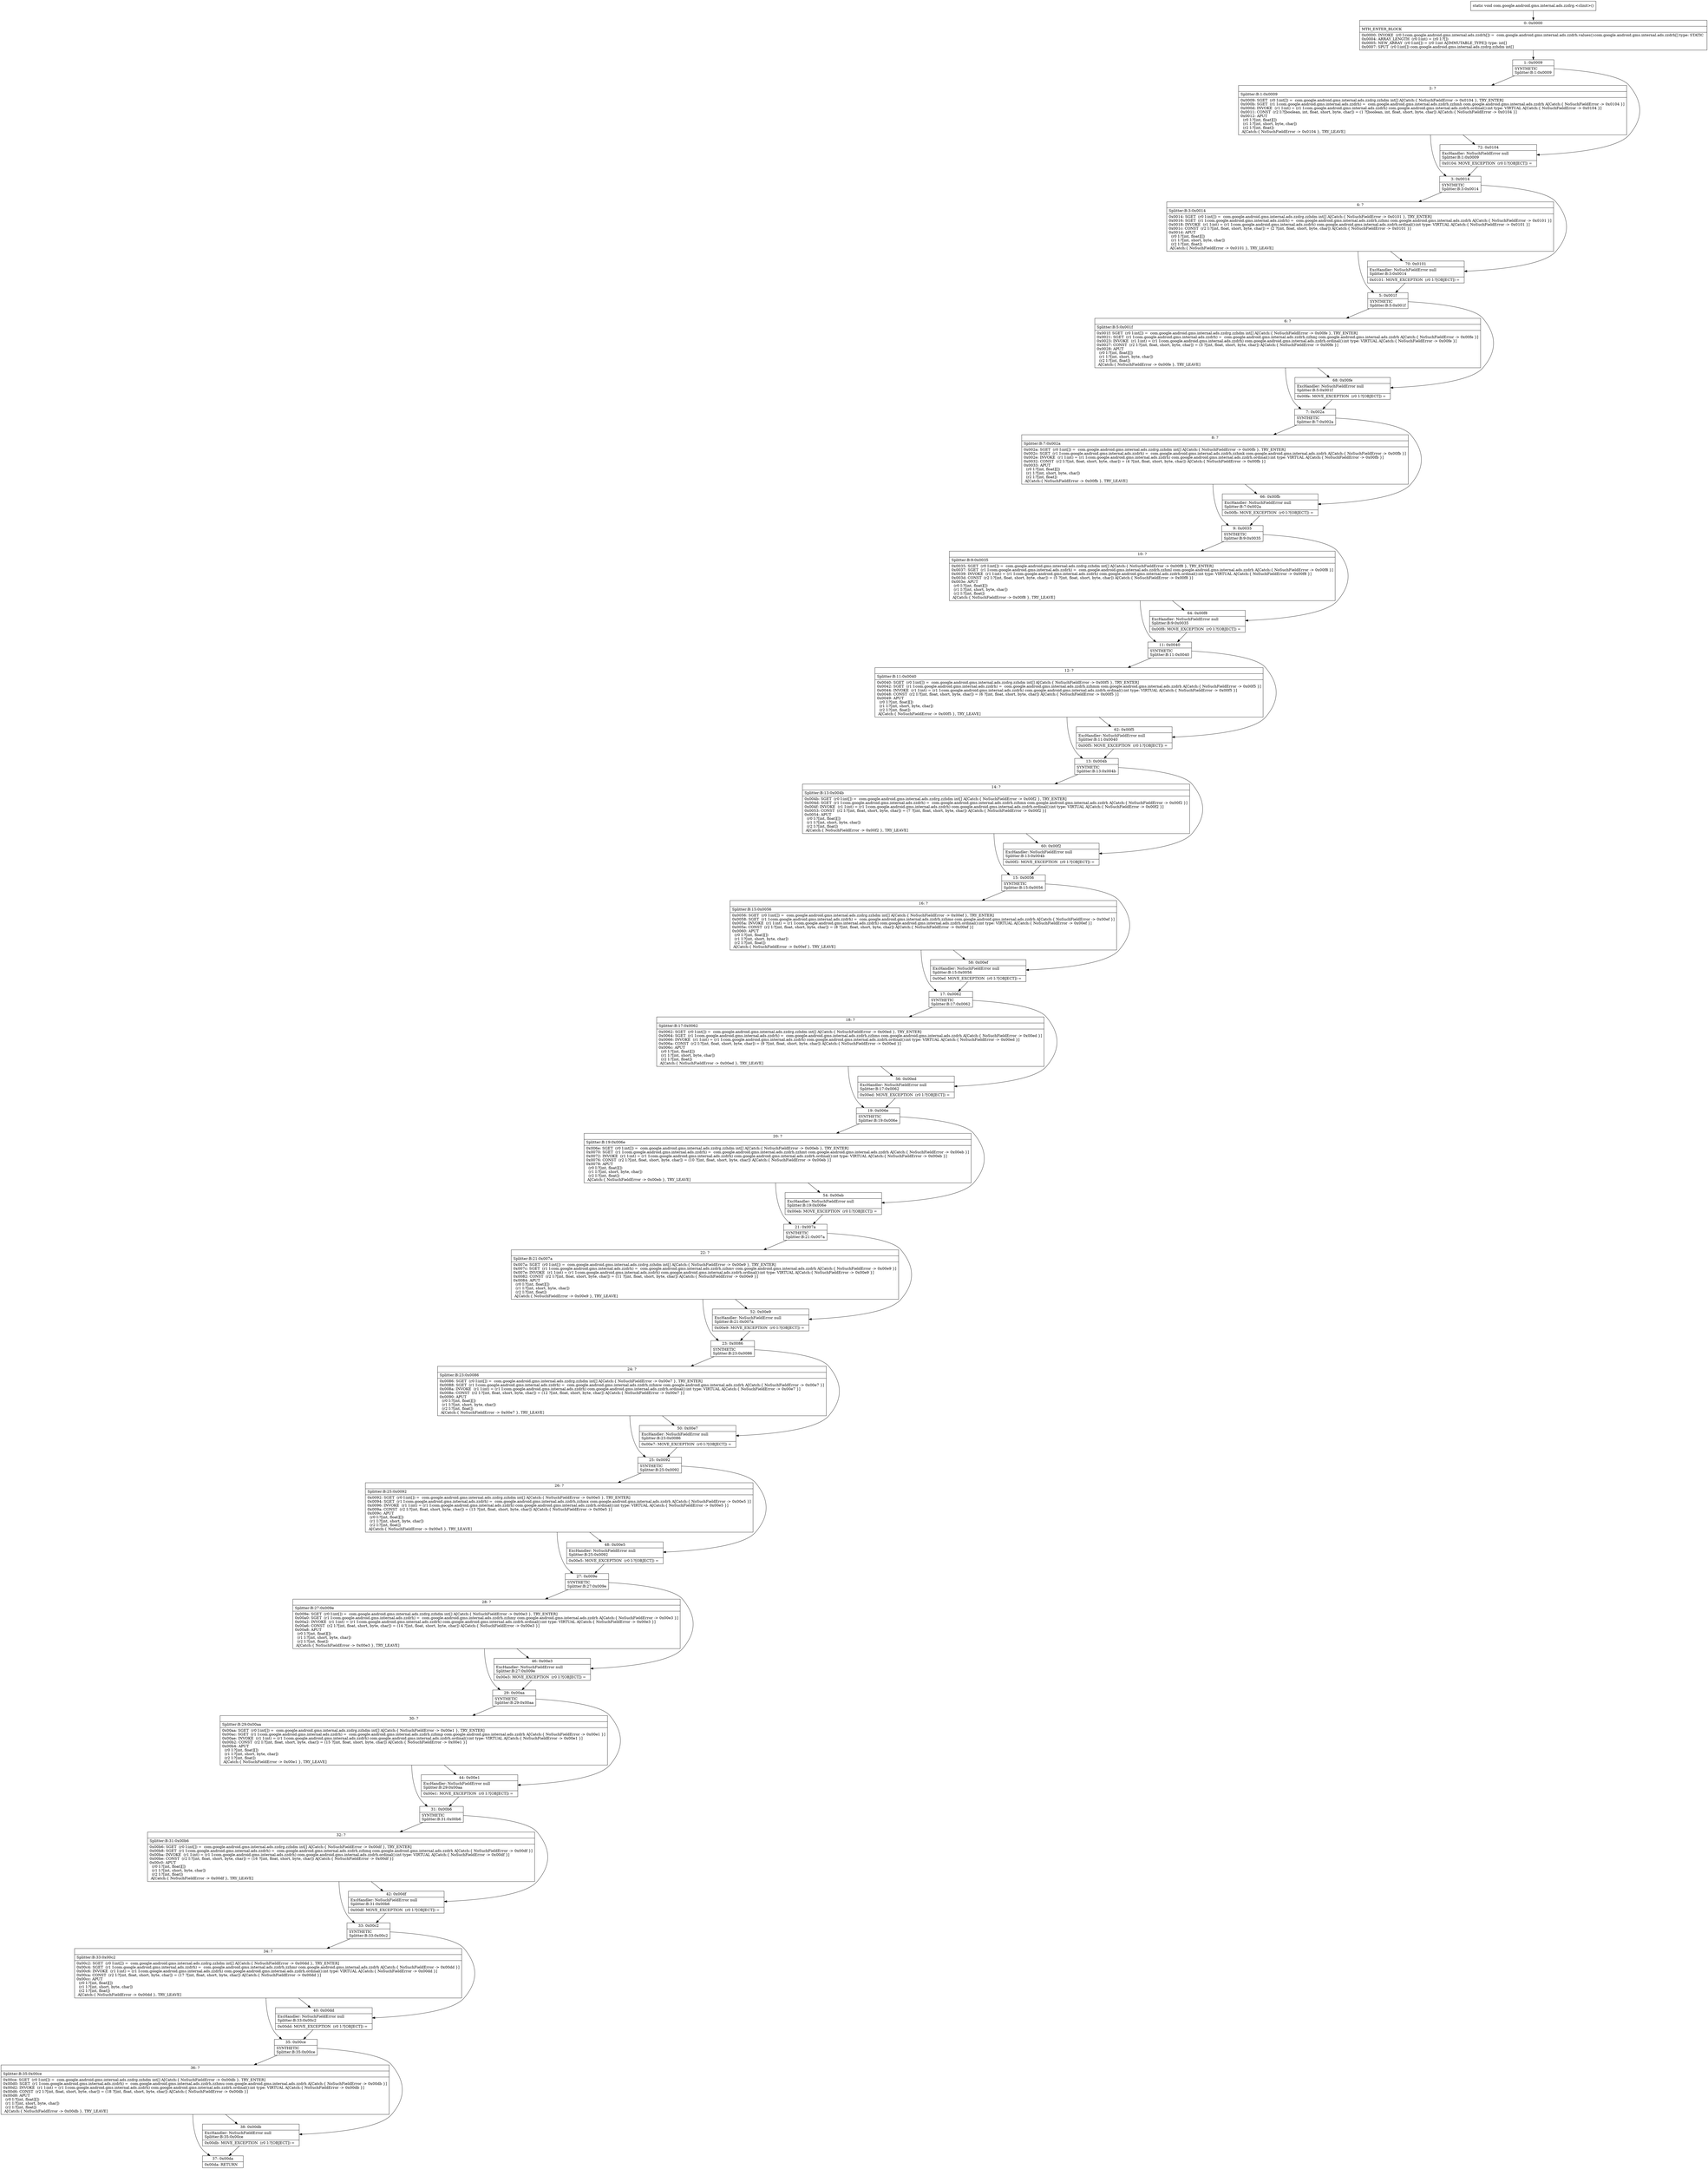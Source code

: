 digraph "CFG forcom.google.android.gms.internal.ads.zzdrg.\<clinit\>()V" {
Node_0 [shape=record,label="{0\:\ 0x0000|MTH_ENTER_BLOCK\l|0x0000: INVOKE  (r0 I:com.google.android.gms.internal.ads.zzdrh[]) =  com.google.android.gms.internal.ads.zzdrh.values():com.google.android.gms.internal.ads.zzdrh[] type: STATIC \l0x0004: ARRAY_LENGTH  (r0 I:int) = (r0 I:?[]) \l0x0005: NEW_ARRAY  (r0 I:int[]) = (r0 I:int A[IMMUTABLE_TYPE]) type: int[] \l0x0007: SPUT  (r0 I:int[]) com.google.android.gms.internal.ads.zzdrg.zzhdm int[] \l}"];
Node_1 [shape=record,label="{1\:\ 0x0009|SYNTHETIC\lSplitter:B:1:0x0009\l}"];
Node_2 [shape=record,label="{2\:\ ?|Splitter:B:1:0x0009\l|0x0009: SGET  (r0 I:int[]) =  com.google.android.gms.internal.ads.zzdrg.zzhdm int[] A[Catch:\{ NoSuchFieldError \-\> 0x0104 \}, TRY_ENTER]\l0x000b: SGET  (r1 I:com.google.android.gms.internal.ads.zzdrh) =  com.google.android.gms.internal.ads.zzdrh.zzhmh com.google.android.gms.internal.ads.zzdrh A[Catch:\{ NoSuchFieldError \-\> 0x0104 \}]\l0x000d: INVOKE  (r1 I:int) = (r1 I:com.google.android.gms.internal.ads.zzdrh) com.google.android.gms.internal.ads.zzdrh.ordinal():int type: VIRTUAL A[Catch:\{ NoSuchFieldError \-\> 0x0104 \}]\l0x0011: CONST  (r2 I:?[boolean, int, float, short, byte, char]) = (1 ?[boolean, int, float, short, byte, char]) A[Catch:\{ NoSuchFieldError \-\> 0x0104 \}]\l0x0012: APUT  \l  (r0 I:?[int, float][])\l  (r1 I:?[int, short, byte, char])\l  (r2 I:?[int, float])\l A[Catch:\{ NoSuchFieldError \-\> 0x0104 \}, TRY_LEAVE]\l}"];
Node_3 [shape=record,label="{3\:\ 0x0014|SYNTHETIC\lSplitter:B:3:0x0014\l}"];
Node_4 [shape=record,label="{4\:\ ?|Splitter:B:3:0x0014\l|0x0014: SGET  (r0 I:int[]) =  com.google.android.gms.internal.ads.zzdrg.zzhdm int[] A[Catch:\{ NoSuchFieldError \-\> 0x0101 \}, TRY_ENTER]\l0x0016: SGET  (r1 I:com.google.android.gms.internal.ads.zzdrh) =  com.google.android.gms.internal.ads.zzdrh.zzhmi com.google.android.gms.internal.ads.zzdrh A[Catch:\{ NoSuchFieldError \-\> 0x0101 \}]\l0x0018: INVOKE  (r1 I:int) = (r1 I:com.google.android.gms.internal.ads.zzdrh) com.google.android.gms.internal.ads.zzdrh.ordinal():int type: VIRTUAL A[Catch:\{ NoSuchFieldError \-\> 0x0101 \}]\l0x001c: CONST  (r2 I:?[int, float, short, byte, char]) = (2 ?[int, float, short, byte, char]) A[Catch:\{ NoSuchFieldError \-\> 0x0101 \}]\l0x001d: APUT  \l  (r0 I:?[int, float][])\l  (r1 I:?[int, short, byte, char])\l  (r2 I:?[int, float])\l A[Catch:\{ NoSuchFieldError \-\> 0x0101 \}, TRY_LEAVE]\l}"];
Node_5 [shape=record,label="{5\:\ 0x001f|SYNTHETIC\lSplitter:B:5:0x001f\l}"];
Node_6 [shape=record,label="{6\:\ ?|Splitter:B:5:0x001f\l|0x001f: SGET  (r0 I:int[]) =  com.google.android.gms.internal.ads.zzdrg.zzhdm int[] A[Catch:\{ NoSuchFieldError \-\> 0x00fe \}, TRY_ENTER]\l0x0021: SGET  (r1 I:com.google.android.gms.internal.ads.zzdrh) =  com.google.android.gms.internal.ads.zzdrh.zzhmj com.google.android.gms.internal.ads.zzdrh A[Catch:\{ NoSuchFieldError \-\> 0x00fe \}]\l0x0023: INVOKE  (r1 I:int) = (r1 I:com.google.android.gms.internal.ads.zzdrh) com.google.android.gms.internal.ads.zzdrh.ordinal():int type: VIRTUAL A[Catch:\{ NoSuchFieldError \-\> 0x00fe \}]\l0x0027: CONST  (r2 I:?[int, float, short, byte, char]) = (3 ?[int, float, short, byte, char]) A[Catch:\{ NoSuchFieldError \-\> 0x00fe \}]\l0x0028: APUT  \l  (r0 I:?[int, float][])\l  (r1 I:?[int, short, byte, char])\l  (r2 I:?[int, float])\l A[Catch:\{ NoSuchFieldError \-\> 0x00fe \}, TRY_LEAVE]\l}"];
Node_7 [shape=record,label="{7\:\ 0x002a|SYNTHETIC\lSplitter:B:7:0x002a\l}"];
Node_8 [shape=record,label="{8\:\ ?|Splitter:B:7:0x002a\l|0x002a: SGET  (r0 I:int[]) =  com.google.android.gms.internal.ads.zzdrg.zzhdm int[] A[Catch:\{ NoSuchFieldError \-\> 0x00fb \}, TRY_ENTER]\l0x002c: SGET  (r1 I:com.google.android.gms.internal.ads.zzdrh) =  com.google.android.gms.internal.ads.zzdrh.zzhmk com.google.android.gms.internal.ads.zzdrh A[Catch:\{ NoSuchFieldError \-\> 0x00fb \}]\l0x002e: INVOKE  (r1 I:int) = (r1 I:com.google.android.gms.internal.ads.zzdrh) com.google.android.gms.internal.ads.zzdrh.ordinal():int type: VIRTUAL A[Catch:\{ NoSuchFieldError \-\> 0x00fb \}]\l0x0032: CONST  (r2 I:?[int, float, short, byte, char]) = (4 ?[int, float, short, byte, char]) A[Catch:\{ NoSuchFieldError \-\> 0x00fb \}]\l0x0033: APUT  \l  (r0 I:?[int, float][])\l  (r1 I:?[int, short, byte, char])\l  (r2 I:?[int, float])\l A[Catch:\{ NoSuchFieldError \-\> 0x00fb \}, TRY_LEAVE]\l}"];
Node_9 [shape=record,label="{9\:\ 0x0035|SYNTHETIC\lSplitter:B:9:0x0035\l}"];
Node_10 [shape=record,label="{10\:\ ?|Splitter:B:9:0x0035\l|0x0035: SGET  (r0 I:int[]) =  com.google.android.gms.internal.ads.zzdrg.zzhdm int[] A[Catch:\{ NoSuchFieldError \-\> 0x00f8 \}, TRY_ENTER]\l0x0037: SGET  (r1 I:com.google.android.gms.internal.ads.zzdrh) =  com.google.android.gms.internal.ads.zzdrh.zzhml com.google.android.gms.internal.ads.zzdrh A[Catch:\{ NoSuchFieldError \-\> 0x00f8 \}]\l0x0039: INVOKE  (r1 I:int) = (r1 I:com.google.android.gms.internal.ads.zzdrh) com.google.android.gms.internal.ads.zzdrh.ordinal():int type: VIRTUAL A[Catch:\{ NoSuchFieldError \-\> 0x00f8 \}]\l0x003d: CONST  (r2 I:?[int, float, short, byte, char]) = (5 ?[int, float, short, byte, char]) A[Catch:\{ NoSuchFieldError \-\> 0x00f8 \}]\l0x003e: APUT  \l  (r0 I:?[int, float][])\l  (r1 I:?[int, short, byte, char])\l  (r2 I:?[int, float])\l A[Catch:\{ NoSuchFieldError \-\> 0x00f8 \}, TRY_LEAVE]\l}"];
Node_11 [shape=record,label="{11\:\ 0x0040|SYNTHETIC\lSplitter:B:11:0x0040\l}"];
Node_12 [shape=record,label="{12\:\ ?|Splitter:B:11:0x0040\l|0x0040: SGET  (r0 I:int[]) =  com.google.android.gms.internal.ads.zzdrg.zzhdm int[] A[Catch:\{ NoSuchFieldError \-\> 0x00f5 \}, TRY_ENTER]\l0x0042: SGET  (r1 I:com.google.android.gms.internal.ads.zzdrh) =  com.google.android.gms.internal.ads.zzdrh.zzhmm com.google.android.gms.internal.ads.zzdrh A[Catch:\{ NoSuchFieldError \-\> 0x00f5 \}]\l0x0044: INVOKE  (r1 I:int) = (r1 I:com.google.android.gms.internal.ads.zzdrh) com.google.android.gms.internal.ads.zzdrh.ordinal():int type: VIRTUAL A[Catch:\{ NoSuchFieldError \-\> 0x00f5 \}]\l0x0048: CONST  (r2 I:?[int, float, short, byte, char]) = (6 ?[int, float, short, byte, char]) A[Catch:\{ NoSuchFieldError \-\> 0x00f5 \}]\l0x0049: APUT  \l  (r0 I:?[int, float][])\l  (r1 I:?[int, short, byte, char])\l  (r2 I:?[int, float])\l A[Catch:\{ NoSuchFieldError \-\> 0x00f5 \}, TRY_LEAVE]\l}"];
Node_13 [shape=record,label="{13\:\ 0x004b|SYNTHETIC\lSplitter:B:13:0x004b\l}"];
Node_14 [shape=record,label="{14\:\ ?|Splitter:B:13:0x004b\l|0x004b: SGET  (r0 I:int[]) =  com.google.android.gms.internal.ads.zzdrg.zzhdm int[] A[Catch:\{ NoSuchFieldError \-\> 0x00f2 \}, TRY_ENTER]\l0x004d: SGET  (r1 I:com.google.android.gms.internal.ads.zzdrh) =  com.google.android.gms.internal.ads.zzdrh.zzhmn com.google.android.gms.internal.ads.zzdrh A[Catch:\{ NoSuchFieldError \-\> 0x00f2 \}]\l0x004f: INVOKE  (r1 I:int) = (r1 I:com.google.android.gms.internal.ads.zzdrh) com.google.android.gms.internal.ads.zzdrh.ordinal():int type: VIRTUAL A[Catch:\{ NoSuchFieldError \-\> 0x00f2 \}]\l0x0053: CONST  (r2 I:?[int, float, short, byte, char]) = (7 ?[int, float, short, byte, char]) A[Catch:\{ NoSuchFieldError \-\> 0x00f2 \}]\l0x0054: APUT  \l  (r0 I:?[int, float][])\l  (r1 I:?[int, short, byte, char])\l  (r2 I:?[int, float])\l A[Catch:\{ NoSuchFieldError \-\> 0x00f2 \}, TRY_LEAVE]\l}"];
Node_15 [shape=record,label="{15\:\ 0x0056|SYNTHETIC\lSplitter:B:15:0x0056\l}"];
Node_16 [shape=record,label="{16\:\ ?|Splitter:B:15:0x0056\l|0x0056: SGET  (r0 I:int[]) =  com.google.android.gms.internal.ads.zzdrg.zzhdm int[] A[Catch:\{ NoSuchFieldError \-\> 0x00ef \}, TRY_ENTER]\l0x0058: SGET  (r1 I:com.google.android.gms.internal.ads.zzdrh) =  com.google.android.gms.internal.ads.zzdrh.zzhmo com.google.android.gms.internal.ads.zzdrh A[Catch:\{ NoSuchFieldError \-\> 0x00ef \}]\l0x005a: INVOKE  (r1 I:int) = (r1 I:com.google.android.gms.internal.ads.zzdrh) com.google.android.gms.internal.ads.zzdrh.ordinal():int type: VIRTUAL A[Catch:\{ NoSuchFieldError \-\> 0x00ef \}]\l0x005e: CONST  (r2 I:?[int, float, short, byte, char]) = (8 ?[int, float, short, byte, char]) A[Catch:\{ NoSuchFieldError \-\> 0x00ef \}]\l0x0060: APUT  \l  (r0 I:?[int, float][])\l  (r1 I:?[int, short, byte, char])\l  (r2 I:?[int, float])\l A[Catch:\{ NoSuchFieldError \-\> 0x00ef \}, TRY_LEAVE]\l}"];
Node_17 [shape=record,label="{17\:\ 0x0062|SYNTHETIC\lSplitter:B:17:0x0062\l}"];
Node_18 [shape=record,label="{18\:\ ?|Splitter:B:17:0x0062\l|0x0062: SGET  (r0 I:int[]) =  com.google.android.gms.internal.ads.zzdrg.zzhdm int[] A[Catch:\{ NoSuchFieldError \-\> 0x00ed \}, TRY_ENTER]\l0x0064: SGET  (r1 I:com.google.android.gms.internal.ads.zzdrh) =  com.google.android.gms.internal.ads.zzdrh.zzhms com.google.android.gms.internal.ads.zzdrh A[Catch:\{ NoSuchFieldError \-\> 0x00ed \}]\l0x0066: INVOKE  (r1 I:int) = (r1 I:com.google.android.gms.internal.ads.zzdrh) com.google.android.gms.internal.ads.zzdrh.ordinal():int type: VIRTUAL A[Catch:\{ NoSuchFieldError \-\> 0x00ed \}]\l0x006a: CONST  (r2 I:?[int, float, short, byte, char]) = (9 ?[int, float, short, byte, char]) A[Catch:\{ NoSuchFieldError \-\> 0x00ed \}]\l0x006c: APUT  \l  (r0 I:?[int, float][])\l  (r1 I:?[int, short, byte, char])\l  (r2 I:?[int, float])\l A[Catch:\{ NoSuchFieldError \-\> 0x00ed \}, TRY_LEAVE]\l}"];
Node_19 [shape=record,label="{19\:\ 0x006e|SYNTHETIC\lSplitter:B:19:0x006e\l}"];
Node_20 [shape=record,label="{20\:\ ?|Splitter:B:19:0x006e\l|0x006e: SGET  (r0 I:int[]) =  com.google.android.gms.internal.ads.zzdrg.zzhdm int[] A[Catch:\{ NoSuchFieldError \-\> 0x00eb \}, TRY_ENTER]\l0x0070: SGET  (r1 I:com.google.android.gms.internal.ads.zzdrh) =  com.google.android.gms.internal.ads.zzdrh.zzhmt com.google.android.gms.internal.ads.zzdrh A[Catch:\{ NoSuchFieldError \-\> 0x00eb \}]\l0x0072: INVOKE  (r1 I:int) = (r1 I:com.google.android.gms.internal.ads.zzdrh) com.google.android.gms.internal.ads.zzdrh.ordinal():int type: VIRTUAL A[Catch:\{ NoSuchFieldError \-\> 0x00eb \}]\l0x0076: CONST  (r2 I:?[int, float, short, byte, char]) = (10 ?[int, float, short, byte, char]) A[Catch:\{ NoSuchFieldError \-\> 0x00eb \}]\l0x0078: APUT  \l  (r0 I:?[int, float][])\l  (r1 I:?[int, short, byte, char])\l  (r2 I:?[int, float])\l A[Catch:\{ NoSuchFieldError \-\> 0x00eb \}, TRY_LEAVE]\l}"];
Node_21 [shape=record,label="{21\:\ 0x007a|SYNTHETIC\lSplitter:B:21:0x007a\l}"];
Node_22 [shape=record,label="{22\:\ ?|Splitter:B:21:0x007a\l|0x007a: SGET  (r0 I:int[]) =  com.google.android.gms.internal.ads.zzdrg.zzhdm int[] A[Catch:\{ NoSuchFieldError \-\> 0x00e9 \}, TRY_ENTER]\l0x007c: SGET  (r1 I:com.google.android.gms.internal.ads.zzdrh) =  com.google.android.gms.internal.ads.zzdrh.zzhmv com.google.android.gms.internal.ads.zzdrh A[Catch:\{ NoSuchFieldError \-\> 0x00e9 \}]\l0x007e: INVOKE  (r1 I:int) = (r1 I:com.google.android.gms.internal.ads.zzdrh) com.google.android.gms.internal.ads.zzdrh.ordinal():int type: VIRTUAL A[Catch:\{ NoSuchFieldError \-\> 0x00e9 \}]\l0x0082: CONST  (r2 I:?[int, float, short, byte, char]) = (11 ?[int, float, short, byte, char]) A[Catch:\{ NoSuchFieldError \-\> 0x00e9 \}]\l0x0084: APUT  \l  (r0 I:?[int, float][])\l  (r1 I:?[int, short, byte, char])\l  (r2 I:?[int, float])\l A[Catch:\{ NoSuchFieldError \-\> 0x00e9 \}, TRY_LEAVE]\l}"];
Node_23 [shape=record,label="{23\:\ 0x0086|SYNTHETIC\lSplitter:B:23:0x0086\l}"];
Node_24 [shape=record,label="{24\:\ ?|Splitter:B:23:0x0086\l|0x0086: SGET  (r0 I:int[]) =  com.google.android.gms.internal.ads.zzdrg.zzhdm int[] A[Catch:\{ NoSuchFieldError \-\> 0x00e7 \}, TRY_ENTER]\l0x0088: SGET  (r1 I:com.google.android.gms.internal.ads.zzdrh) =  com.google.android.gms.internal.ads.zzdrh.zzhmw com.google.android.gms.internal.ads.zzdrh A[Catch:\{ NoSuchFieldError \-\> 0x00e7 \}]\l0x008a: INVOKE  (r1 I:int) = (r1 I:com.google.android.gms.internal.ads.zzdrh) com.google.android.gms.internal.ads.zzdrh.ordinal():int type: VIRTUAL A[Catch:\{ NoSuchFieldError \-\> 0x00e7 \}]\l0x008e: CONST  (r2 I:?[int, float, short, byte, char]) = (12 ?[int, float, short, byte, char]) A[Catch:\{ NoSuchFieldError \-\> 0x00e7 \}]\l0x0090: APUT  \l  (r0 I:?[int, float][])\l  (r1 I:?[int, short, byte, char])\l  (r2 I:?[int, float])\l A[Catch:\{ NoSuchFieldError \-\> 0x00e7 \}, TRY_LEAVE]\l}"];
Node_25 [shape=record,label="{25\:\ 0x0092|SYNTHETIC\lSplitter:B:25:0x0092\l}"];
Node_26 [shape=record,label="{26\:\ ?|Splitter:B:25:0x0092\l|0x0092: SGET  (r0 I:int[]) =  com.google.android.gms.internal.ads.zzdrg.zzhdm int[] A[Catch:\{ NoSuchFieldError \-\> 0x00e5 \}, TRY_ENTER]\l0x0094: SGET  (r1 I:com.google.android.gms.internal.ads.zzdrh) =  com.google.android.gms.internal.ads.zzdrh.zzhmx com.google.android.gms.internal.ads.zzdrh A[Catch:\{ NoSuchFieldError \-\> 0x00e5 \}]\l0x0096: INVOKE  (r1 I:int) = (r1 I:com.google.android.gms.internal.ads.zzdrh) com.google.android.gms.internal.ads.zzdrh.ordinal():int type: VIRTUAL A[Catch:\{ NoSuchFieldError \-\> 0x00e5 \}]\l0x009a: CONST  (r2 I:?[int, float, short, byte, char]) = (13 ?[int, float, short, byte, char]) A[Catch:\{ NoSuchFieldError \-\> 0x00e5 \}]\l0x009c: APUT  \l  (r0 I:?[int, float][])\l  (r1 I:?[int, short, byte, char])\l  (r2 I:?[int, float])\l A[Catch:\{ NoSuchFieldError \-\> 0x00e5 \}, TRY_LEAVE]\l}"];
Node_27 [shape=record,label="{27\:\ 0x009e|SYNTHETIC\lSplitter:B:27:0x009e\l}"];
Node_28 [shape=record,label="{28\:\ ?|Splitter:B:27:0x009e\l|0x009e: SGET  (r0 I:int[]) =  com.google.android.gms.internal.ads.zzdrg.zzhdm int[] A[Catch:\{ NoSuchFieldError \-\> 0x00e3 \}, TRY_ENTER]\l0x00a0: SGET  (r1 I:com.google.android.gms.internal.ads.zzdrh) =  com.google.android.gms.internal.ads.zzdrh.zzhmy com.google.android.gms.internal.ads.zzdrh A[Catch:\{ NoSuchFieldError \-\> 0x00e3 \}]\l0x00a2: INVOKE  (r1 I:int) = (r1 I:com.google.android.gms.internal.ads.zzdrh) com.google.android.gms.internal.ads.zzdrh.ordinal():int type: VIRTUAL A[Catch:\{ NoSuchFieldError \-\> 0x00e3 \}]\l0x00a6: CONST  (r2 I:?[int, float, short, byte, char]) = (14 ?[int, float, short, byte, char]) A[Catch:\{ NoSuchFieldError \-\> 0x00e3 \}]\l0x00a8: APUT  \l  (r0 I:?[int, float][])\l  (r1 I:?[int, short, byte, char])\l  (r2 I:?[int, float])\l A[Catch:\{ NoSuchFieldError \-\> 0x00e3 \}, TRY_LEAVE]\l}"];
Node_29 [shape=record,label="{29\:\ 0x00aa|SYNTHETIC\lSplitter:B:29:0x00aa\l}"];
Node_30 [shape=record,label="{30\:\ ?|Splitter:B:29:0x00aa\l|0x00aa: SGET  (r0 I:int[]) =  com.google.android.gms.internal.ads.zzdrg.zzhdm int[] A[Catch:\{ NoSuchFieldError \-\> 0x00e1 \}, TRY_ENTER]\l0x00ac: SGET  (r1 I:com.google.android.gms.internal.ads.zzdrh) =  com.google.android.gms.internal.ads.zzdrh.zzhmp com.google.android.gms.internal.ads.zzdrh A[Catch:\{ NoSuchFieldError \-\> 0x00e1 \}]\l0x00ae: INVOKE  (r1 I:int) = (r1 I:com.google.android.gms.internal.ads.zzdrh) com.google.android.gms.internal.ads.zzdrh.ordinal():int type: VIRTUAL A[Catch:\{ NoSuchFieldError \-\> 0x00e1 \}]\l0x00b2: CONST  (r2 I:?[int, float, short, byte, char]) = (15 ?[int, float, short, byte, char]) A[Catch:\{ NoSuchFieldError \-\> 0x00e1 \}]\l0x00b4: APUT  \l  (r0 I:?[int, float][])\l  (r1 I:?[int, short, byte, char])\l  (r2 I:?[int, float])\l A[Catch:\{ NoSuchFieldError \-\> 0x00e1 \}, TRY_LEAVE]\l}"];
Node_31 [shape=record,label="{31\:\ 0x00b6|SYNTHETIC\lSplitter:B:31:0x00b6\l}"];
Node_32 [shape=record,label="{32\:\ ?|Splitter:B:31:0x00b6\l|0x00b6: SGET  (r0 I:int[]) =  com.google.android.gms.internal.ads.zzdrg.zzhdm int[] A[Catch:\{ NoSuchFieldError \-\> 0x00df \}, TRY_ENTER]\l0x00b8: SGET  (r1 I:com.google.android.gms.internal.ads.zzdrh) =  com.google.android.gms.internal.ads.zzdrh.zzhmq com.google.android.gms.internal.ads.zzdrh A[Catch:\{ NoSuchFieldError \-\> 0x00df \}]\l0x00ba: INVOKE  (r1 I:int) = (r1 I:com.google.android.gms.internal.ads.zzdrh) com.google.android.gms.internal.ads.zzdrh.ordinal():int type: VIRTUAL A[Catch:\{ NoSuchFieldError \-\> 0x00df \}]\l0x00be: CONST  (r2 I:?[int, float, short, byte, char]) = (16 ?[int, float, short, byte, char]) A[Catch:\{ NoSuchFieldError \-\> 0x00df \}]\l0x00c0: APUT  \l  (r0 I:?[int, float][])\l  (r1 I:?[int, short, byte, char])\l  (r2 I:?[int, float])\l A[Catch:\{ NoSuchFieldError \-\> 0x00df \}, TRY_LEAVE]\l}"];
Node_33 [shape=record,label="{33\:\ 0x00c2|SYNTHETIC\lSplitter:B:33:0x00c2\l}"];
Node_34 [shape=record,label="{34\:\ ?|Splitter:B:33:0x00c2\l|0x00c2: SGET  (r0 I:int[]) =  com.google.android.gms.internal.ads.zzdrg.zzhdm int[] A[Catch:\{ NoSuchFieldError \-\> 0x00dd \}, TRY_ENTER]\l0x00c4: SGET  (r1 I:com.google.android.gms.internal.ads.zzdrh) =  com.google.android.gms.internal.ads.zzdrh.zzhmr com.google.android.gms.internal.ads.zzdrh A[Catch:\{ NoSuchFieldError \-\> 0x00dd \}]\l0x00c6: INVOKE  (r1 I:int) = (r1 I:com.google.android.gms.internal.ads.zzdrh) com.google.android.gms.internal.ads.zzdrh.ordinal():int type: VIRTUAL A[Catch:\{ NoSuchFieldError \-\> 0x00dd \}]\l0x00ca: CONST  (r2 I:?[int, float, short, byte, char]) = (17 ?[int, float, short, byte, char]) A[Catch:\{ NoSuchFieldError \-\> 0x00dd \}]\l0x00cc: APUT  \l  (r0 I:?[int, float][])\l  (r1 I:?[int, short, byte, char])\l  (r2 I:?[int, float])\l A[Catch:\{ NoSuchFieldError \-\> 0x00dd \}, TRY_LEAVE]\l}"];
Node_35 [shape=record,label="{35\:\ 0x00ce|SYNTHETIC\lSplitter:B:35:0x00ce\l}"];
Node_36 [shape=record,label="{36\:\ ?|Splitter:B:35:0x00ce\l|0x00ce: SGET  (r0 I:int[]) =  com.google.android.gms.internal.ads.zzdrg.zzhdm int[] A[Catch:\{ NoSuchFieldError \-\> 0x00db \}, TRY_ENTER]\l0x00d0: SGET  (r1 I:com.google.android.gms.internal.ads.zzdrh) =  com.google.android.gms.internal.ads.zzdrh.zzhmu com.google.android.gms.internal.ads.zzdrh A[Catch:\{ NoSuchFieldError \-\> 0x00db \}]\l0x00d2: INVOKE  (r1 I:int) = (r1 I:com.google.android.gms.internal.ads.zzdrh) com.google.android.gms.internal.ads.zzdrh.ordinal():int type: VIRTUAL A[Catch:\{ NoSuchFieldError \-\> 0x00db \}]\l0x00d6: CONST  (r2 I:?[int, float, short, byte, char]) = (18 ?[int, float, short, byte, char]) A[Catch:\{ NoSuchFieldError \-\> 0x00db \}]\l0x00d8: APUT  \l  (r0 I:?[int, float][])\l  (r1 I:?[int, short, byte, char])\l  (r2 I:?[int, float])\l A[Catch:\{ NoSuchFieldError \-\> 0x00db \}, TRY_LEAVE]\l}"];
Node_37 [shape=record,label="{37\:\ 0x00da|0x00da: RETURN   \l}"];
Node_38 [shape=record,label="{38\:\ 0x00db|ExcHandler: NoSuchFieldError null\lSplitter:B:35:0x00ce\l|0x00db: MOVE_EXCEPTION  (r0 I:?[OBJECT]) =  \l}"];
Node_40 [shape=record,label="{40\:\ 0x00dd|ExcHandler: NoSuchFieldError null\lSplitter:B:33:0x00c2\l|0x00dd: MOVE_EXCEPTION  (r0 I:?[OBJECT]) =  \l}"];
Node_42 [shape=record,label="{42\:\ 0x00df|ExcHandler: NoSuchFieldError null\lSplitter:B:31:0x00b6\l|0x00df: MOVE_EXCEPTION  (r0 I:?[OBJECT]) =  \l}"];
Node_44 [shape=record,label="{44\:\ 0x00e1|ExcHandler: NoSuchFieldError null\lSplitter:B:29:0x00aa\l|0x00e1: MOVE_EXCEPTION  (r0 I:?[OBJECT]) =  \l}"];
Node_46 [shape=record,label="{46\:\ 0x00e3|ExcHandler: NoSuchFieldError null\lSplitter:B:27:0x009e\l|0x00e3: MOVE_EXCEPTION  (r0 I:?[OBJECT]) =  \l}"];
Node_48 [shape=record,label="{48\:\ 0x00e5|ExcHandler: NoSuchFieldError null\lSplitter:B:25:0x0092\l|0x00e5: MOVE_EXCEPTION  (r0 I:?[OBJECT]) =  \l}"];
Node_50 [shape=record,label="{50\:\ 0x00e7|ExcHandler: NoSuchFieldError null\lSplitter:B:23:0x0086\l|0x00e7: MOVE_EXCEPTION  (r0 I:?[OBJECT]) =  \l}"];
Node_52 [shape=record,label="{52\:\ 0x00e9|ExcHandler: NoSuchFieldError null\lSplitter:B:21:0x007a\l|0x00e9: MOVE_EXCEPTION  (r0 I:?[OBJECT]) =  \l}"];
Node_54 [shape=record,label="{54\:\ 0x00eb|ExcHandler: NoSuchFieldError null\lSplitter:B:19:0x006e\l|0x00eb: MOVE_EXCEPTION  (r0 I:?[OBJECT]) =  \l}"];
Node_56 [shape=record,label="{56\:\ 0x00ed|ExcHandler: NoSuchFieldError null\lSplitter:B:17:0x0062\l|0x00ed: MOVE_EXCEPTION  (r0 I:?[OBJECT]) =  \l}"];
Node_58 [shape=record,label="{58\:\ 0x00ef|ExcHandler: NoSuchFieldError null\lSplitter:B:15:0x0056\l|0x00ef: MOVE_EXCEPTION  (r0 I:?[OBJECT]) =  \l}"];
Node_60 [shape=record,label="{60\:\ 0x00f2|ExcHandler: NoSuchFieldError null\lSplitter:B:13:0x004b\l|0x00f2: MOVE_EXCEPTION  (r0 I:?[OBJECT]) =  \l}"];
Node_62 [shape=record,label="{62\:\ 0x00f5|ExcHandler: NoSuchFieldError null\lSplitter:B:11:0x0040\l|0x00f5: MOVE_EXCEPTION  (r0 I:?[OBJECT]) =  \l}"];
Node_64 [shape=record,label="{64\:\ 0x00f8|ExcHandler: NoSuchFieldError null\lSplitter:B:9:0x0035\l|0x00f8: MOVE_EXCEPTION  (r0 I:?[OBJECT]) =  \l}"];
Node_66 [shape=record,label="{66\:\ 0x00fb|ExcHandler: NoSuchFieldError null\lSplitter:B:7:0x002a\l|0x00fb: MOVE_EXCEPTION  (r0 I:?[OBJECT]) =  \l}"];
Node_68 [shape=record,label="{68\:\ 0x00fe|ExcHandler: NoSuchFieldError null\lSplitter:B:5:0x001f\l|0x00fe: MOVE_EXCEPTION  (r0 I:?[OBJECT]) =  \l}"];
Node_70 [shape=record,label="{70\:\ 0x0101|ExcHandler: NoSuchFieldError null\lSplitter:B:3:0x0014\l|0x0101: MOVE_EXCEPTION  (r0 I:?[OBJECT]) =  \l}"];
Node_72 [shape=record,label="{72\:\ 0x0104|ExcHandler: NoSuchFieldError null\lSplitter:B:1:0x0009\l|0x0104: MOVE_EXCEPTION  (r0 I:?[OBJECT]) =  \l}"];
MethodNode[shape=record,label="{static void com.google.android.gms.internal.ads.zzdrg.\<clinit\>() }"];
MethodNode -> Node_0;
Node_0 -> Node_1;
Node_1 -> Node_2;
Node_1 -> Node_72;
Node_2 -> Node_3;
Node_2 -> Node_72;
Node_3 -> Node_4;
Node_3 -> Node_70;
Node_4 -> Node_5;
Node_4 -> Node_70;
Node_5 -> Node_6;
Node_5 -> Node_68;
Node_6 -> Node_7;
Node_6 -> Node_68;
Node_7 -> Node_8;
Node_7 -> Node_66;
Node_8 -> Node_9;
Node_8 -> Node_66;
Node_9 -> Node_10;
Node_9 -> Node_64;
Node_10 -> Node_11;
Node_10 -> Node_64;
Node_11 -> Node_12;
Node_11 -> Node_62;
Node_12 -> Node_13;
Node_12 -> Node_62;
Node_13 -> Node_14;
Node_13 -> Node_60;
Node_14 -> Node_15;
Node_14 -> Node_60;
Node_15 -> Node_16;
Node_15 -> Node_58;
Node_16 -> Node_17;
Node_16 -> Node_58;
Node_17 -> Node_18;
Node_17 -> Node_56;
Node_18 -> Node_19;
Node_18 -> Node_56;
Node_19 -> Node_20;
Node_19 -> Node_54;
Node_20 -> Node_21;
Node_20 -> Node_54;
Node_21 -> Node_22;
Node_21 -> Node_52;
Node_22 -> Node_23;
Node_22 -> Node_52;
Node_23 -> Node_24;
Node_23 -> Node_50;
Node_24 -> Node_25;
Node_24 -> Node_50;
Node_25 -> Node_26;
Node_25 -> Node_48;
Node_26 -> Node_27;
Node_26 -> Node_48;
Node_27 -> Node_28;
Node_27 -> Node_46;
Node_28 -> Node_29;
Node_28 -> Node_46;
Node_29 -> Node_30;
Node_29 -> Node_44;
Node_30 -> Node_31;
Node_30 -> Node_44;
Node_31 -> Node_32;
Node_31 -> Node_42;
Node_32 -> Node_33;
Node_32 -> Node_42;
Node_33 -> Node_34;
Node_33 -> Node_40;
Node_34 -> Node_35;
Node_34 -> Node_40;
Node_35 -> Node_36;
Node_35 -> Node_38;
Node_36 -> Node_37;
Node_36 -> Node_38;
Node_38 -> Node_37;
Node_40 -> Node_35;
Node_42 -> Node_33;
Node_44 -> Node_31;
Node_46 -> Node_29;
Node_48 -> Node_27;
Node_50 -> Node_25;
Node_52 -> Node_23;
Node_54 -> Node_21;
Node_56 -> Node_19;
Node_58 -> Node_17;
Node_60 -> Node_15;
Node_62 -> Node_13;
Node_64 -> Node_11;
Node_66 -> Node_9;
Node_68 -> Node_7;
Node_70 -> Node_5;
Node_72 -> Node_3;
}

